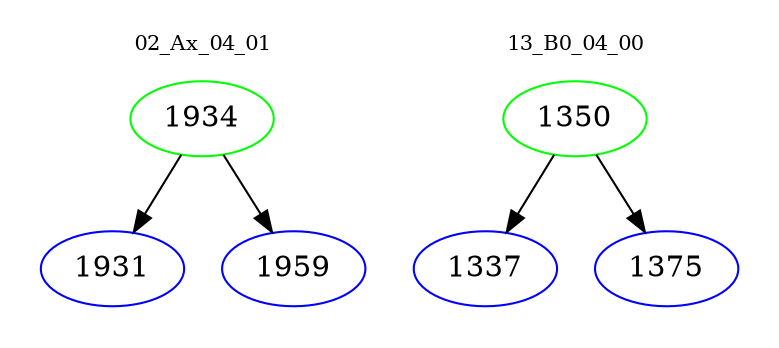 digraph{
subgraph cluster_0 {
color = white
label = "02_Ax_04_01";
fontsize=10;
T0_1934 [label="1934", color="green"]
T0_1934 -> T0_1931 [color="black"]
T0_1931 [label="1931", color="blue"]
T0_1934 -> T0_1959 [color="black"]
T0_1959 [label="1959", color="blue"]
}
subgraph cluster_1 {
color = white
label = "13_B0_04_00";
fontsize=10;
T1_1350 [label="1350", color="green"]
T1_1350 -> T1_1337 [color="black"]
T1_1337 [label="1337", color="blue"]
T1_1350 -> T1_1375 [color="black"]
T1_1375 [label="1375", color="blue"]
}
}
